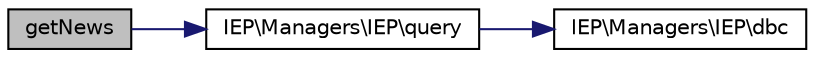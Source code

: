 digraph "getNews"
{
  edge [fontname="Helvetica",fontsize="10",labelfontname="Helvetica",labelfontsize="10"];
  node [fontname="Helvetica",fontsize="10",shape=record];
  rankdir="LR";
  Node20 [label="getNews",height=0.2,width=0.4,color="black", fillcolor="grey75", style="filled", fontcolor="black"];
  Node20 -> Node21 [color="midnightblue",fontsize="10",style="solid",fontname="Helvetica"];
  Node21 [label="IEP\\Managers\\IEP\\query",height=0.2,width=0.4,color="black", fillcolor="white", style="filled",URL="$class_i_e_p_1_1_managers_1_1_i_e_p.html#a9307862af9ee08f7f911c98ef756642d"];
  Node21 -> Node22 [color="midnightblue",fontsize="10",style="solid",fontname="Helvetica"];
  Node22 [label="IEP\\Managers\\IEP\\dbc",height=0.2,width=0.4,color="black", fillcolor="white", style="filled",URL="$class_i_e_p_1_1_managers_1_1_i_e_p.html#ae51244ccee8b1932cc60c3869d426f66"];
}
